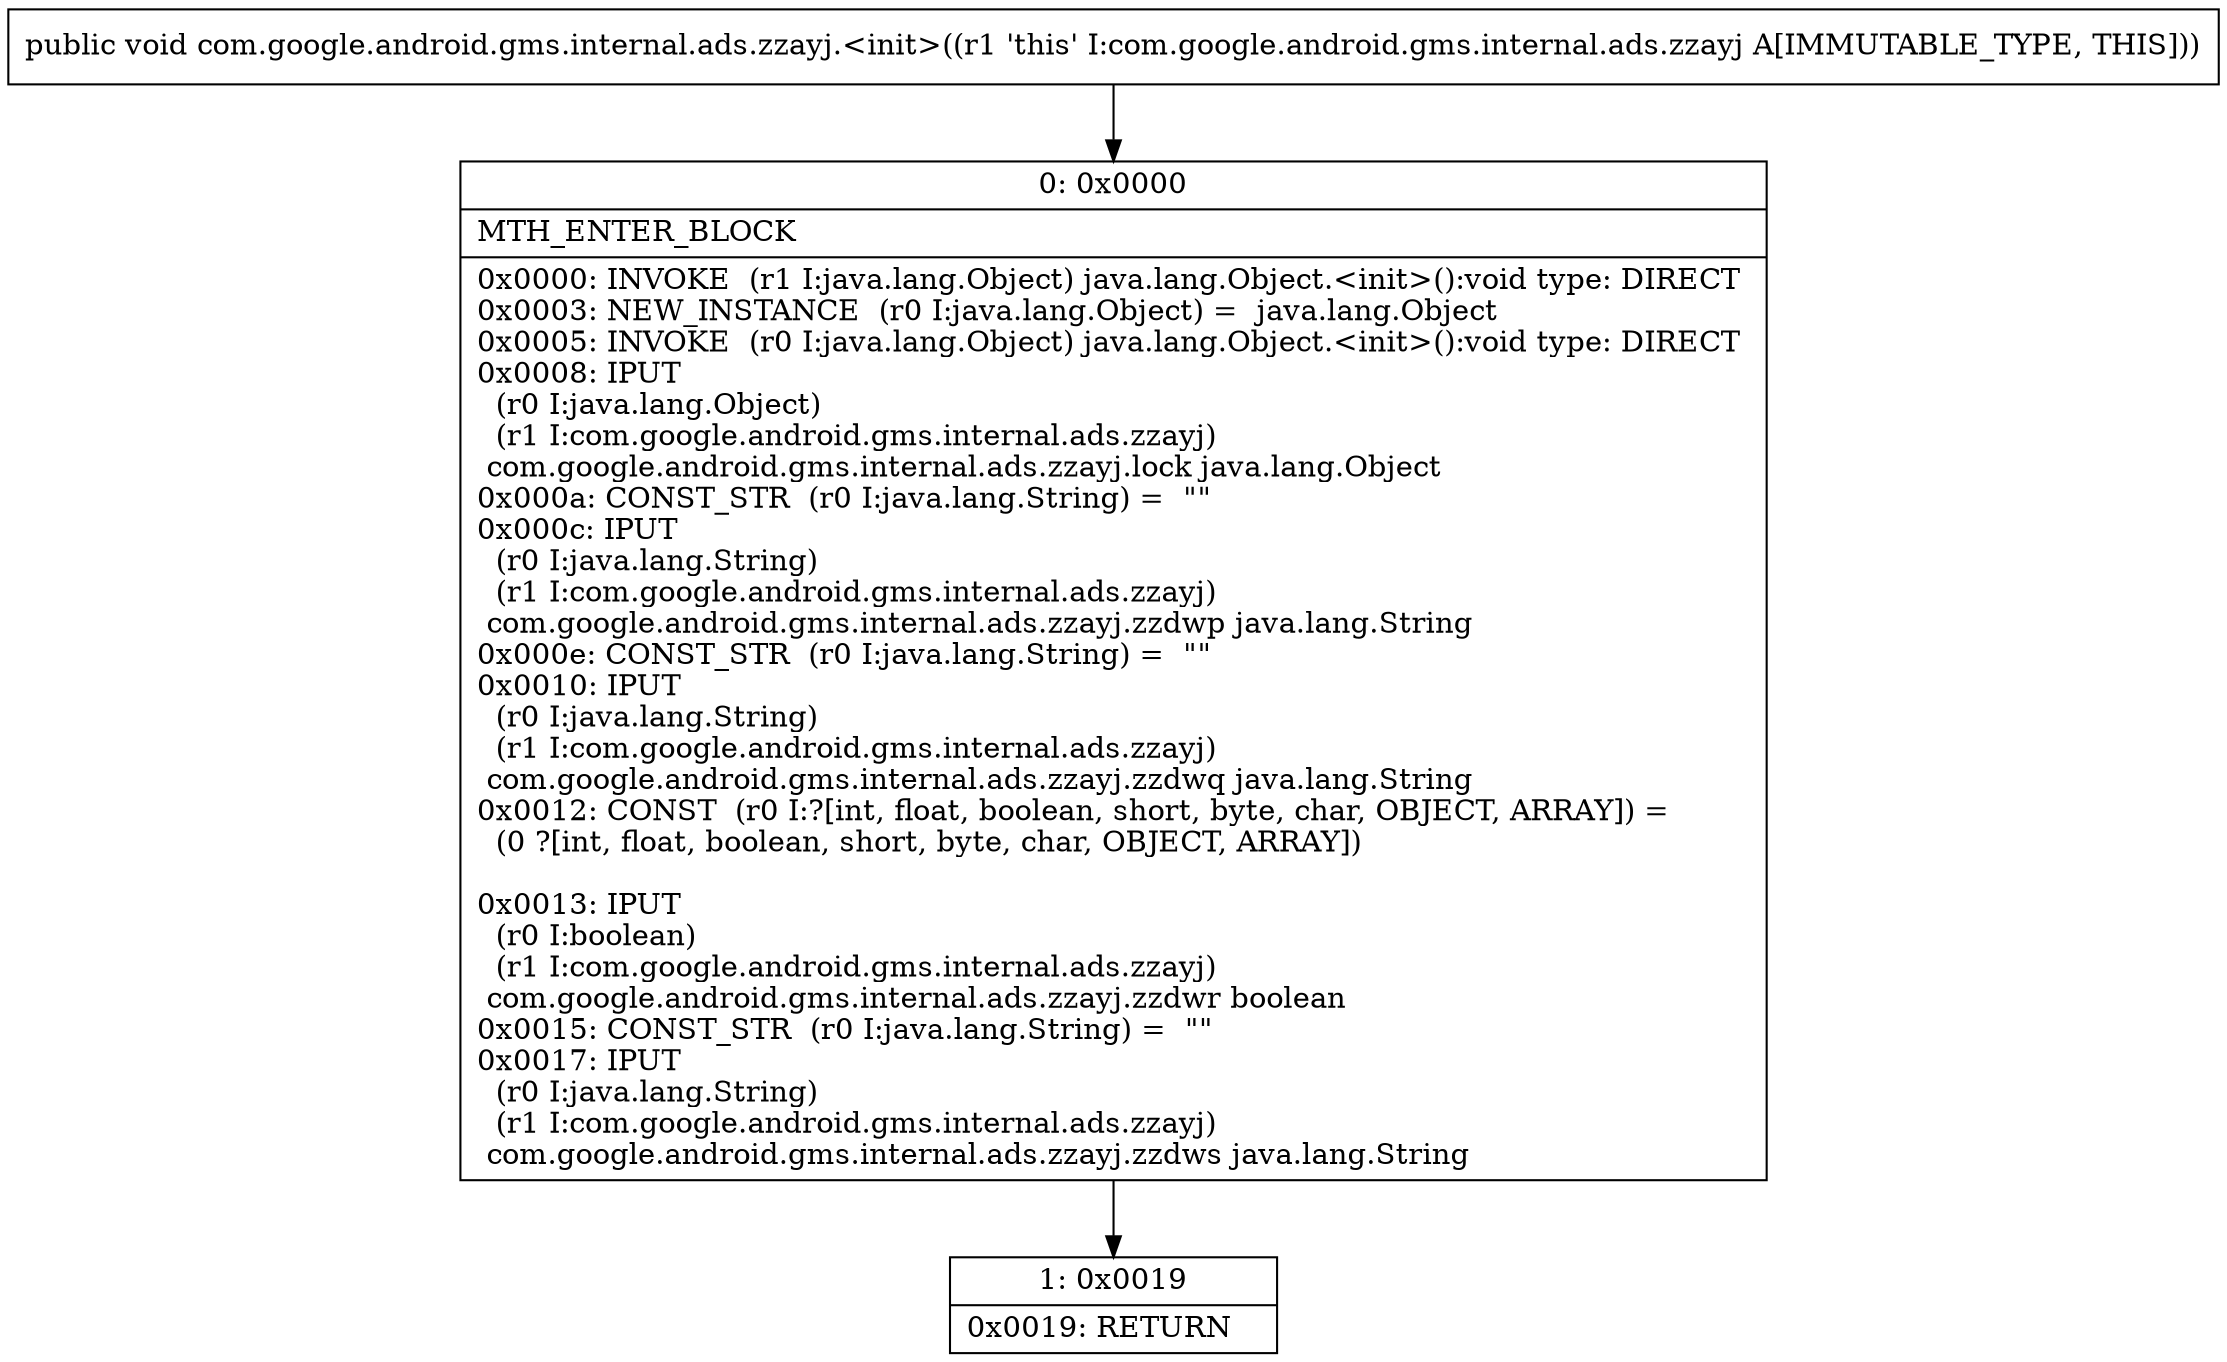 digraph "CFG forcom.google.android.gms.internal.ads.zzayj.\<init\>()V" {
Node_0 [shape=record,label="{0\:\ 0x0000|MTH_ENTER_BLOCK\l|0x0000: INVOKE  (r1 I:java.lang.Object) java.lang.Object.\<init\>():void type: DIRECT \l0x0003: NEW_INSTANCE  (r0 I:java.lang.Object) =  java.lang.Object \l0x0005: INVOKE  (r0 I:java.lang.Object) java.lang.Object.\<init\>():void type: DIRECT \l0x0008: IPUT  \l  (r0 I:java.lang.Object)\l  (r1 I:com.google.android.gms.internal.ads.zzayj)\l com.google.android.gms.internal.ads.zzayj.lock java.lang.Object \l0x000a: CONST_STR  (r0 I:java.lang.String) =  \"\" \l0x000c: IPUT  \l  (r0 I:java.lang.String)\l  (r1 I:com.google.android.gms.internal.ads.zzayj)\l com.google.android.gms.internal.ads.zzayj.zzdwp java.lang.String \l0x000e: CONST_STR  (r0 I:java.lang.String) =  \"\" \l0x0010: IPUT  \l  (r0 I:java.lang.String)\l  (r1 I:com.google.android.gms.internal.ads.zzayj)\l com.google.android.gms.internal.ads.zzayj.zzdwq java.lang.String \l0x0012: CONST  (r0 I:?[int, float, boolean, short, byte, char, OBJECT, ARRAY]) = \l  (0 ?[int, float, boolean, short, byte, char, OBJECT, ARRAY])\l \l0x0013: IPUT  \l  (r0 I:boolean)\l  (r1 I:com.google.android.gms.internal.ads.zzayj)\l com.google.android.gms.internal.ads.zzayj.zzdwr boolean \l0x0015: CONST_STR  (r0 I:java.lang.String) =  \"\" \l0x0017: IPUT  \l  (r0 I:java.lang.String)\l  (r1 I:com.google.android.gms.internal.ads.zzayj)\l com.google.android.gms.internal.ads.zzayj.zzdws java.lang.String \l}"];
Node_1 [shape=record,label="{1\:\ 0x0019|0x0019: RETURN   \l}"];
MethodNode[shape=record,label="{public void com.google.android.gms.internal.ads.zzayj.\<init\>((r1 'this' I:com.google.android.gms.internal.ads.zzayj A[IMMUTABLE_TYPE, THIS])) }"];
MethodNode -> Node_0;
Node_0 -> Node_1;
}


